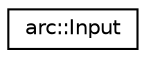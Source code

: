 digraph "Graphical Class Hierarchy"
{
 // LATEX_PDF_SIZE
  edge [fontname="Helvetica",fontsize="10",labelfontname="Helvetica",labelfontsize="10"];
  node [fontname="Helvetica",fontsize="10",shape=record];
  rankdir="LR";
  Node0 [label="arc::Input",height=0.2,width=0.4,color="black", fillcolor="white", style="filled",URL="$classarc_1_1Input.html",tooltip="Class for handling input."];
}
